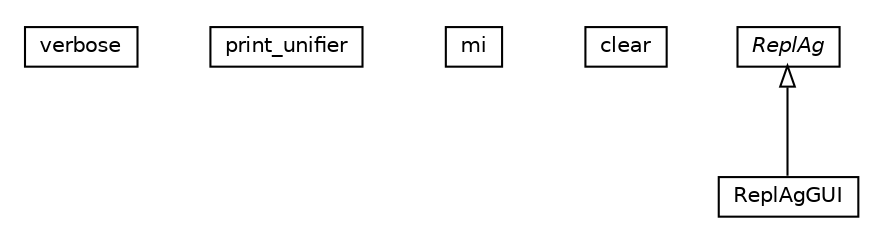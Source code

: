 #!/usr/local/bin/dot
#
# Class diagram 
# Generated by UMLGraph version R5_6_6-1-g9240c4 (http://www.umlgraph.org/)
#

digraph G {
	edge [fontname="Helvetica",fontsize=10,labelfontname="Helvetica",labelfontsize=10];
	node [fontname="Helvetica",fontsize=10,shape=plaintext];
	nodesep=0.25;
	ranksep=0.5;
	// jason.infra.repl.verbose
	c3906 [label=<<table title="jason.infra.repl.verbose" border="0" cellborder="1" cellspacing="0" cellpadding="2" port="p" href="./verbose.html">
		<tr><td><table border="0" cellspacing="0" cellpadding="1">
<tr><td align="center" balign="center"> verbose </td></tr>
		</table></td></tr>
		</table>>, URL="./verbose.html", fontname="Helvetica", fontcolor="black", fontsize=10.0];
	// jason.infra.repl.print_unifier
	c3907 [label=<<table title="jason.infra.repl.print_unifier" border="0" cellborder="1" cellspacing="0" cellpadding="2" port="p" href="./print_unifier.html">
		<tr><td><table border="0" cellspacing="0" cellpadding="1">
<tr><td align="center" balign="center"> print_unifier </td></tr>
		</table></td></tr>
		</table>>, URL="./print_unifier.html", fontname="Helvetica", fontcolor="black", fontsize=10.0];
	// jason.infra.repl.mi
	c3908 [label=<<table title="jason.infra.repl.mi" border="0" cellborder="1" cellspacing="0" cellpadding="2" port="p" href="./mi.html">
		<tr><td><table border="0" cellspacing="0" cellpadding="1">
<tr><td align="center" balign="center"> mi </td></tr>
		</table></td></tr>
		</table>>, URL="./mi.html", fontname="Helvetica", fontcolor="black", fontsize=10.0];
	// jason.infra.repl.clear
	c3909 [label=<<table title="jason.infra.repl.clear" border="0" cellborder="1" cellspacing="0" cellpadding="2" port="p" href="./clear.html">
		<tr><td><table border="0" cellspacing="0" cellpadding="1">
<tr><td align="center" balign="center"> clear </td></tr>
		</table></td></tr>
		</table>>, URL="./clear.html", fontname="Helvetica", fontcolor="black", fontsize=10.0];
	// jason.infra.repl.ReplAgGUI
	c3910 [label=<<table title="jason.infra.repl.ReplAgGUI" border="0" cellborder="1" cellspacing="0" cellpadding="2" port="p" href="./ReplAgGUI.html">
		<tr><td><table border="0" cellspacing="0" cellpadding="1">
<tr><td align="center" balign="center"> ReplAgGUI </td></tr>
		</table></td></tr>
		</table>>, URL="./ReplAgGUI.html", fontname="Helvetica", fontcolor="black", fontsize=10.0];
	// jason.infra.repl.ReplAg
	c3911 [label=<<table title="jason.infra.repl.ReplAg" border="0" cellborder="1" cellspacing="0" cellpadding="2" port="p" href="./ReplAg.html">
		<tr><td><table border="0" cellspacing="0" cellpadding="1">
<tr><td align="center" balign="center"><font face="Helvetica-Oblique"> ReplAg </font></td></tr>
		</table></td></tr>
		</table>>, URL="./ReplAg.html", fontname="Helvetica", fontcolor="black", fontsize=10.0];
	//jason.infra.repl.ReplAgGUI extends jason.infra.repl.ReplAg
	c3911:p -> c3910:p [dir=back,arrowtail=empty];
}

